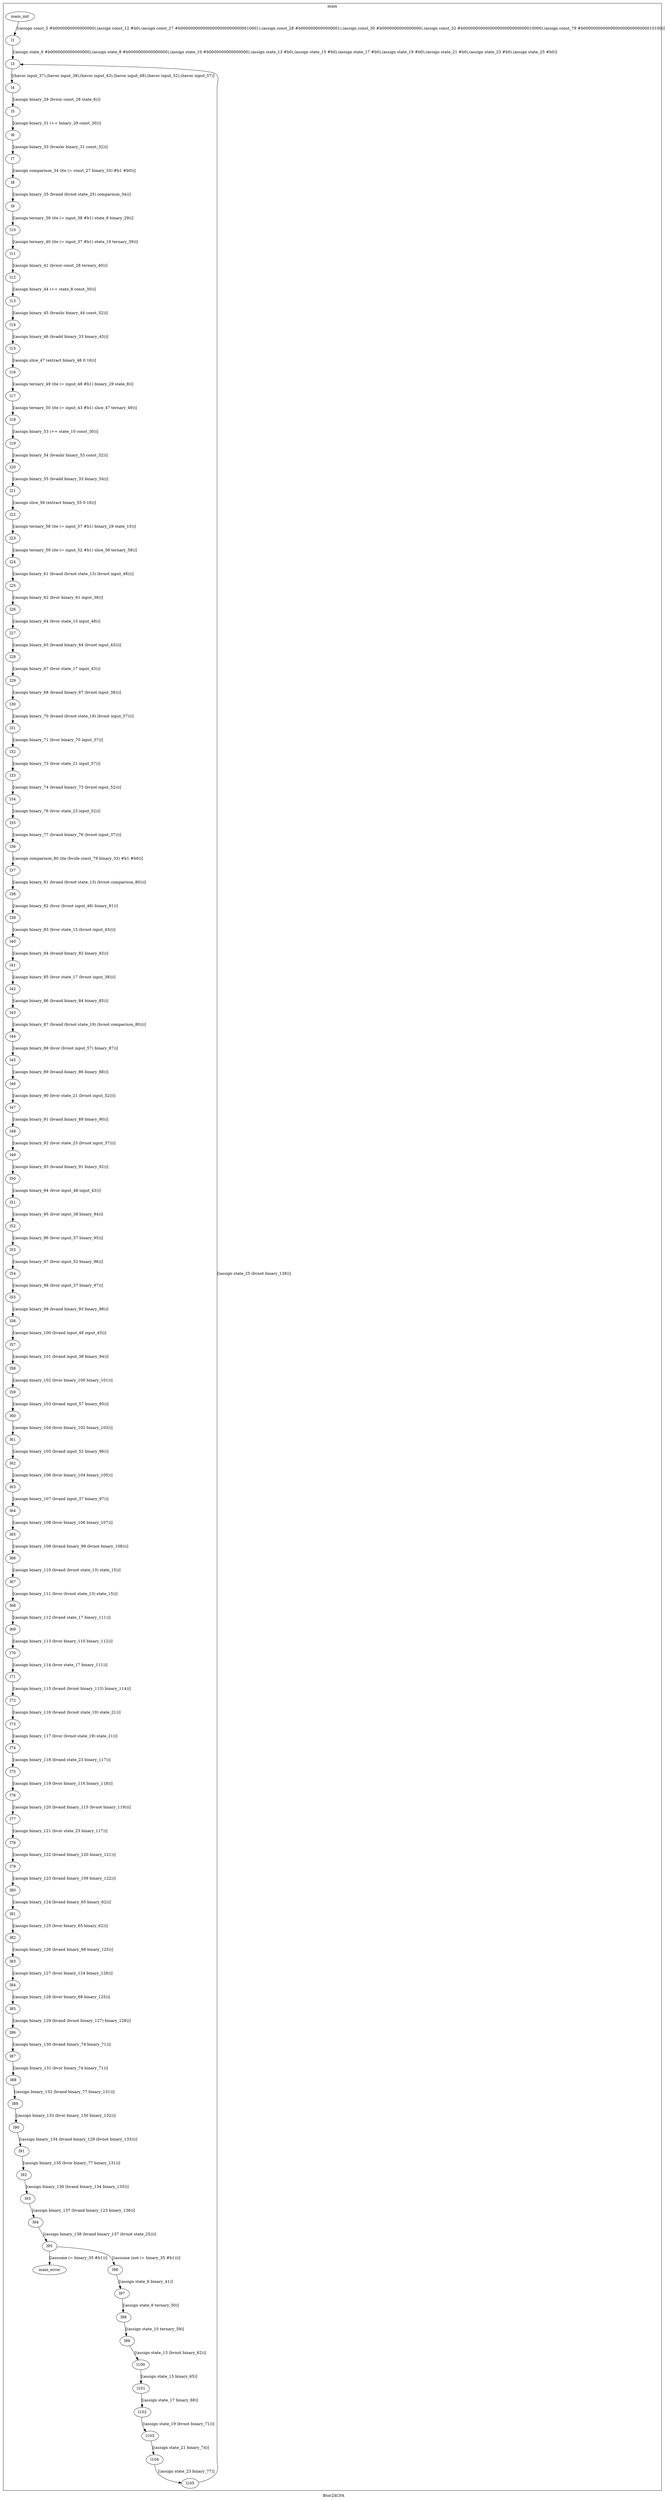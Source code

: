 digraph G {
label="Btor2XCFA";
subgraph cluster_0 {
label="main";
main_init[];
l1[];
l3[];
l4[];
l5[];
l6[];
l7[];
l8[];
l9[];
l10[];
l11[];
l12[];
l13[];
l14[];
l15[];
l16[];
l17[];
l18[];
l19[];
l20[];
l21[];
l22[];
l23[];
l24[];
l25[];
l26[];
l27[];
l28[];
l29[];
l30[];
l31[];
l32[];
l33[];
l34[];
l35[];
l36[];
l37[];
l38[];
l39[];
l40[];
l41[];
l42[];
l43[];
l44[];
l45[];
l46[];
l47[];
l48[];
l49[];
l50[];
l51[];
l52[];
l53[];
l54[];
l55[];
l56[];
l57[];
l58[];
l59[];
l60[];
l61[];
l62[];
l63[];
l64[];
l65[];
l66[];
l67[];
l68[];
l69[];
l70[];
l71[];
l72[];
l73[];
l74[];
l75[];
l76[];
l77[];
l78[];
l79[];
l80[];
l81[];
l82[];
l83[];
l84[];
l85[];
l86[];
l87[];
l88[];
l89[];
l90[];
l91[];
l92[];
l93[];
l94[];
l95[];
main_error[];
l96[];
l97[];
l98[];
l99[];
l100[];
l101[];
l102[];
l103[];
l104[];
l105[];
main_init -> l1 [label="[(assign const_5 #b0000000000000000),(assign const_12 #b0),(assign const_27 #b00000000000000000000000000010001),(assign const_28 #b0000000000000001),(assign const_30 #b0000000000000000),(assign const_32 #b00000000000000000000000000010000),(assign const_79 #b00000000000000000000000000010100)] "];
l3 -> l4 [label="[(havoc input_37),(havoc input_38),(havoc input_43),(havoc input_48),(havoc input_52),(havoc input_57)] "];
l4 -> l5 [label="[(assign binary_29 (bvxor const_28 state_6))] "];
l5 -> l6 [label="[(assign binary_31 (++ binary_29 const_30))] "];
l6 -> l7 [label="[(assign binary_33 (bvashr binary_31 const_32))] "];
l7 -> l8 [label="[(assign comparison_34 (ite (= const_27 binary_33) #b1 #b0))] "];
l8 -> l9 [label="[(assign binary_35 (bvand (bvnot state_25) comparison_34))] "];
l9 -> l10 [label="[(assign ternary_39 (ite (= input_38 #b1) state_8 binary_29))] "];
l10 -> l11 [label="[(assign ternary_40 (ite (= input_37 #b1) state_10 ternary_39))] "];
l11 -> l12 [label="[(assign binary_41 (bvxor const_28 ternary_40))] "];
l12 -> l13 [label="[(assign binary_44 (++ state_8 const_30))] "];
l13 -> l14 [label="[(assign binary_45 (bvashr binary_44 const_32))] "];
l14 -> l15 [label="[(assign binary_46 (bvadd binary_33 binary_45))] "];
l15 -> l16 [label="[(assign slice_47 (extract binary_46 0 16))] "];
l16 -> l17 [label="[(assign ternary_49 (ite (= input_48 #b1) binary_29 state_8))] "];
l17 -> l18 [label="[(assign ternary_50 (ite (= input_43 #b1) slice_47 ternary_49))] "];
l18 -> l19 [label="[(assign binary_53 (++ state_10 const_30))] "];
l19 -> l20 [label="[(assign binary_54 (bvashr binary_53 const_32))] "];
l20 -> l21 [label="[(assign binary_55 (bvadd binary_33 binary_54))] "];
l21 -> l22 [label="[(assign slice_56 (extract binary_55 0 16))] "];
l22 -> l23 [label="[(assign ternary_58 (ite (= input_57 #b1) binary_29 state_10))] "];
l23 -> l24 [label="[(assign ternary_59 (ite (= input_52 #b1) slice_56 ternary_58))] "];
l24 -> l25 [label="[(assign binary_61 (bvand (bvnot state_13) (bvnot input_48)))] "];
l25 -> l26 [label="[(assign binary_62 (bvor binary_61 input_38))] "];
l26 -> l27 [label="[(assign binary_64 (bvor state_15 input_48))] "];
l27 -> l28 [label="[(assign binary_65 (bvand binary_64 (bvnot input_43)))] "];
l28 -> l29 [label="[(assign binary_67 (bvor state_17 input_43))] "];
l29 -> l30 [label="[(assign binary_68 (bvand binary_67 (bvnot input_38)))] "];
l30 -> l31 [label="[(assign binary_70 (bvand (bvnot state_19) (bvnot input_57)))] "];
l31 -> l32 [label="[(assign binary_71 (bvor binary_70 input_37))] "];
l32 -> l33 [label="[(assign binary_73 (bvor state_21 input_57))] "];
l33 -> l34 [label="[(assign binary_74 (bvand binary_73 (bvnot input_52)))] "];
l34 -> l35 [label="[(assign binary_76 (bvor state_23 input_52))] "];
l35 -> l36 [label="[(assign binary_77 (bvand binary_76 (bvnot input_37)))] "];
l36 -> l37 [label="[(assign comparison_80 (ite (bvule const_79 binary_33) #b1 #b0))] "];
l37 -> l38 [label="[(assign binary_81 (bvand (bvnot state_13) (bvnot comparison_80)))] "];
l38 -> l39 [label="[(assign binary_82 (bvor (bvnot input_48) binary_81))] "];
l39 -> l40 [label="[(assign binary_83 (bvor state_15 (bvnot input_43)))] "];
l40 -> l41 [label="[(assign binary_84 (bvand binary_82 binary_83))] "];
l41 -> l42 [label="[(assign binary_85 (bvor state_17 (bvnot input_38)))] "];
l42 -> l43 [label="[(assign binary_86 (bvand binary_84 binary_85))] "];
l43 -> l44 [label="[(assign binary_87 (bvand (bvnot state_19) (bvnot comparison_80)))] "];
l44 -> l45 [label="[(assign binary_88 (bvor (bvnot input_57) binary_87))] "];
l45 -> l46 [label="[(assign binary_89 (bvand binary_86 binary_88))] "];
l46 -> l47 [label="[(assign binary_90 (bvor state_21 (bvnot input_52)))] "];
l47 -> l48 [label="[(assign binary_91 (bvand binary_89 binary_90))] "];
l48 -> l49 [label="[(assign binary_92 (bvor state_23 (bvnot input_37)))] "];
l49 -> l50 [label="[(assign binary_93 (bvand binary_91 binary_92))] "];
l50 -> l51 [label="[(assign binary_94 (bvor input_48 input_43))] "];
l51 -> l52 [label="[(assign binary_95 (bvor input_38 binary_94))] "];
l52 -> l53 [label="[(assign binary_96 (bvor input_57 binary_95))] "];
l53 -> l54 [label="[(assign binary_97 (bvor input_52 binary_96))] "];
l54 -> l55 [label="[(assign binary_98 (bvor input_37 binary_97))] "];
l55 -> l56 [label="[(assign binary_99 (bvand binary_93 binary_98))] "];
l56 -> l57 [label="[(assign binary_100 (bvand input_48 input_43))] "];
l57 -> l58 [label="[(assign binary_101 (bvand input_38 binary_94))] "];
l58 -> l59 [label="[(assign binary_102 (bvor binary_100 binary_101))] "];
l59 -> l60 [label="[(assign binary_103 (bvand input_57 binary_95))] "];
l60 -> l61 [label="[(assign binary_104 (bvor binary_102 binary_103))] "];
l61 -> l62 [label="[(assign binary_105 (bvand input_52 binary_96))] "];
l62 -> l63 [label="[(assign binary_106 (bvor binary_104 binary_105))] "];
l63 -> l64 [label="[(assign binary_107 (bvand input_37 binary_97))] "];
l64 -> l65 [label="[(assign binary_108 (bvor binary_106 binary_107))] "];
l65 -> l66 [label="[(assign binary_109 (bvand binary_99 (bvnot binary_108)))] "];
l66 -> l67 [label="[(assign binary_110 (bvand (bvnot state_13) state_15))] "];
l67 -> l68 [label="[(assign binary_111 (bvor (bvnot state_13) state_15))] "];
l68 -> l69 [label="[(assign binary_112 (bvand state_17 binary_111))] "];
l69 -> l70 [label="[(assign binary_113 (bvor binary_110 binary_112))] "];
l70 -> l71 [label="[(assign binary_114 (bvor state_17 binary_111))] "];
l71 -> l72 [label="[(assign binary_115 (bvand (bvnot binary_113) binary_114))] "];
l72 -> l73 [label="[(assign binary_116 (bvand (bvnot state_19) state_21))] "];
l73 -> l74 [label="[(assign binary_117 (bvor (bvnot state_19) state_21))] "];
l74 -> l75 [label="[(assign binary_118 (bvand state_23 binary_117))] "];
l75 -> l76 [label="[(assign binary_119 (bvor binary_116 binary_118))] "];
l76 -> l77 [label="[(assign binary_120 (bvand binary_115 (bvnot binary_119)))] "];
l77 -> l78 [label="[(assign binary_121 (bvor state_23 binary_117))] "];
l78 -> l79 [label="[(assign binary_122 (bvand binary_120 binary_121))] "];
l79 -> l80 [label="[(assign binary_123 (bvand binary_109 binary_122))] "];
l80 -> l81 [label="[(assign binary_124 (bvand binary_65 binary_62))] "];
l81 -> l82 [label="[(assign binary_125 (bvor binary_65 binary_62))] "];
l82 -> l83 [label="[(assign binary_126 (bvand binary_68 binary_125))] "];
l83 -> l84 [label="[(assign binary_127 (bvor binary_124 binary_126))] "];
l84 -> l85 [label="[(assign binary_128 (bvor binary_68 binary_125))] "];
l85 -> l86 [label="[(assign binary_129 (bvand (bvnot binary_127) binary_128))] "];
l86 -> l87 [label="[(assign binary_130 (bvand binary_74 binary_71))] "];
l87 -> l88 [label="[(assign binary_131 (bvor binary_74 binary_71))] "];
l88 -> l89 [label="[(assign binary_132 (bvand binary_77 binary_131))] "];
l89 -> l90 [label="[(assign binary_133 (bvor binary_130 binary_132))] "];
l90 -> l91 [label="[(assign binary_134 (bvand binary_129 (bvnot binary_133)))] "];
l91 -> l92 [label="[(assign binary_135 (bvor binary_77 binary_131))] "];
l92 -> l93 [label="[(assign binary_136 (bvand binary_134 binary_135))] "];
l93 -> l94 [label="[(assign binary_137 (bvand binary_123 binary_136))] "];
l94 -> l95 [label="[(assign binary_138 (bvand binary_137 (bvnot state_25)))] "];
l95 -> main_error [label="[(assume (= binary_35 #b1))] "];
l95 -> l96 [label="[(assume (not (= binary_35 #b1)))] "];
l96 -> l97 [label="[(assign state_6 binary_41)] "];
l97 -> l98 [label="[(assign state_8 ternary_50)] "];
l98 -> l99 [label="[(assign state_10 ternary_59)] "];
l99 -> l100 [label="[(assign state_13 (bvnot binary_62))] "];
l100 -> l101 [label="[(assign state_15 binary_65)] "];
l101 -> l102 [label="[(assign state_17 binary_68)] "];
l102 -> l103 [label="[(assign state_19 (bvnot binary_71))] "];
l103 -> l104 [label="[(assign state_21 binary_74)] "];
l104 -> l105 [label="[(assign state_23 binary_77)] "];
l105 -> l3 [label="[(assign state_25 (bvnot binary_138))] "];
l1 -> l3 [label="[(assign state_6 #b0000000000000000),(assign state_8 #b0000000000000000),(assign state_10 #b0000000000000000),(assign state_13 #b0),(assign state_15 #b0),(assign state_17 #b0),(assign state_19 #b0),(assign state_21 #b0),(assign state_23 #b0),(assign state_25 #b0)] "];

}
}

